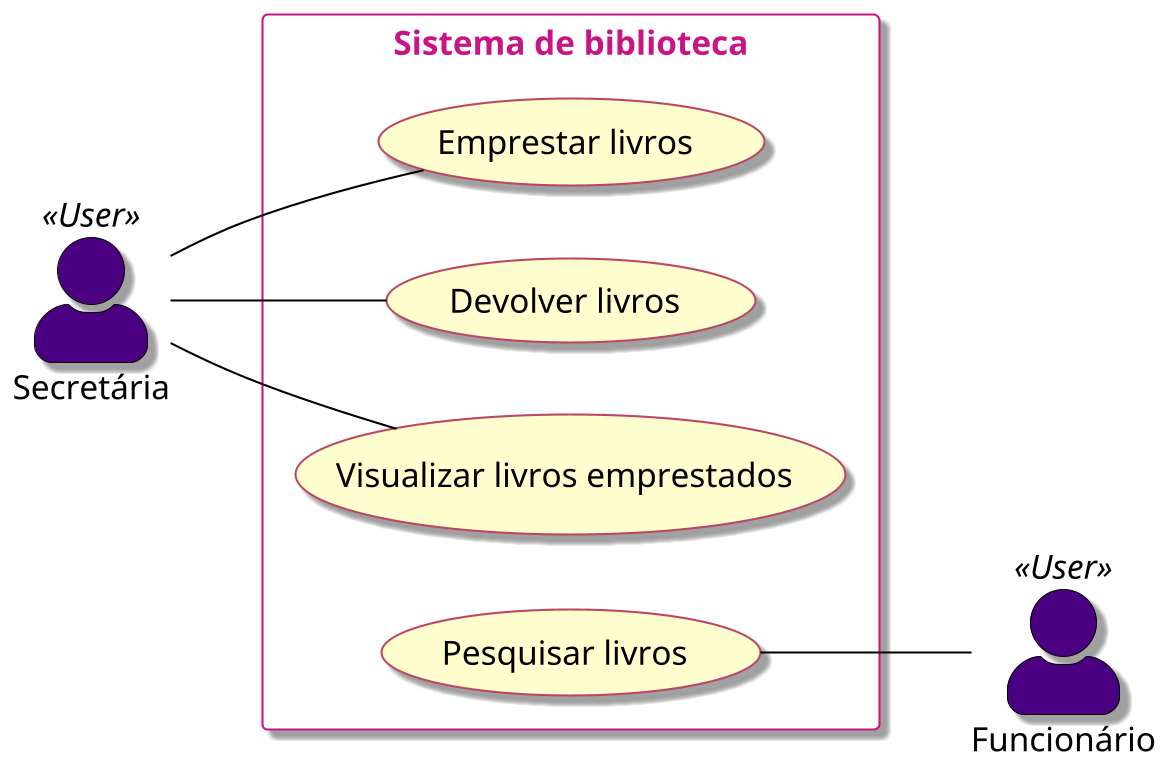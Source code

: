 @startuml Sistema de biblioteca

    'Orientação dos elementos do diagrama
    left to right direction

    'Resolução do diagrama
    skinparam dpi           200

    'Aparencia dos casos de uso
    skinparam usecase {
        BackgroundColor     #fefece
        BorderColor         #bd4662
        BorderThickness     1
        FontColor           black
        FontName            Calibri
        FontSize            16
        FontStyle           normal
        Shadowing           4
    }

    'Aparencia das associações
    skinparam arrow {
        Thickness           1
        Color               black
    }

    'Aparencia dos atores
    skinparam actor {
        Style               awesome
        BackgroundColor     indigo
        BorderColor         black
        FontColor           black
        FontName            Calibri
        FontSize            16
        Shadowing           4
    }

    'Aparencia do retangulo
    skinparam rectangle {
        BackgroundColor     white
        BorderColor         mediumvioletred
        BorderThickness     1
        FontColor           mediumvioletred
        FontName            Calibri
        FontSize            16
        FontStyle           bold
        Shadowing           4
    }

    'Declaração dos atores
    actor "Secretária" <<User>> as secretaria
    actor "Funcionário" <<User>> as funcionario

    'Declaração do retangulo e dos casos de uso
    rectangle "Sistema de biblioteca" {
        usecase "Emprestar livros" as emprestar
        usecase "Devolver livros" as devolver
        usecase "Visualizar livros emprestados" as visualizar
        usecase "Pesquisar livros" as pesquisar
    }

    'Associações entre atores e casos de uso
    secretaria -- emprestar
    secretaria -- devolver
    secretaria -- visualizar
    pesquisar -- funcionario

@enduml